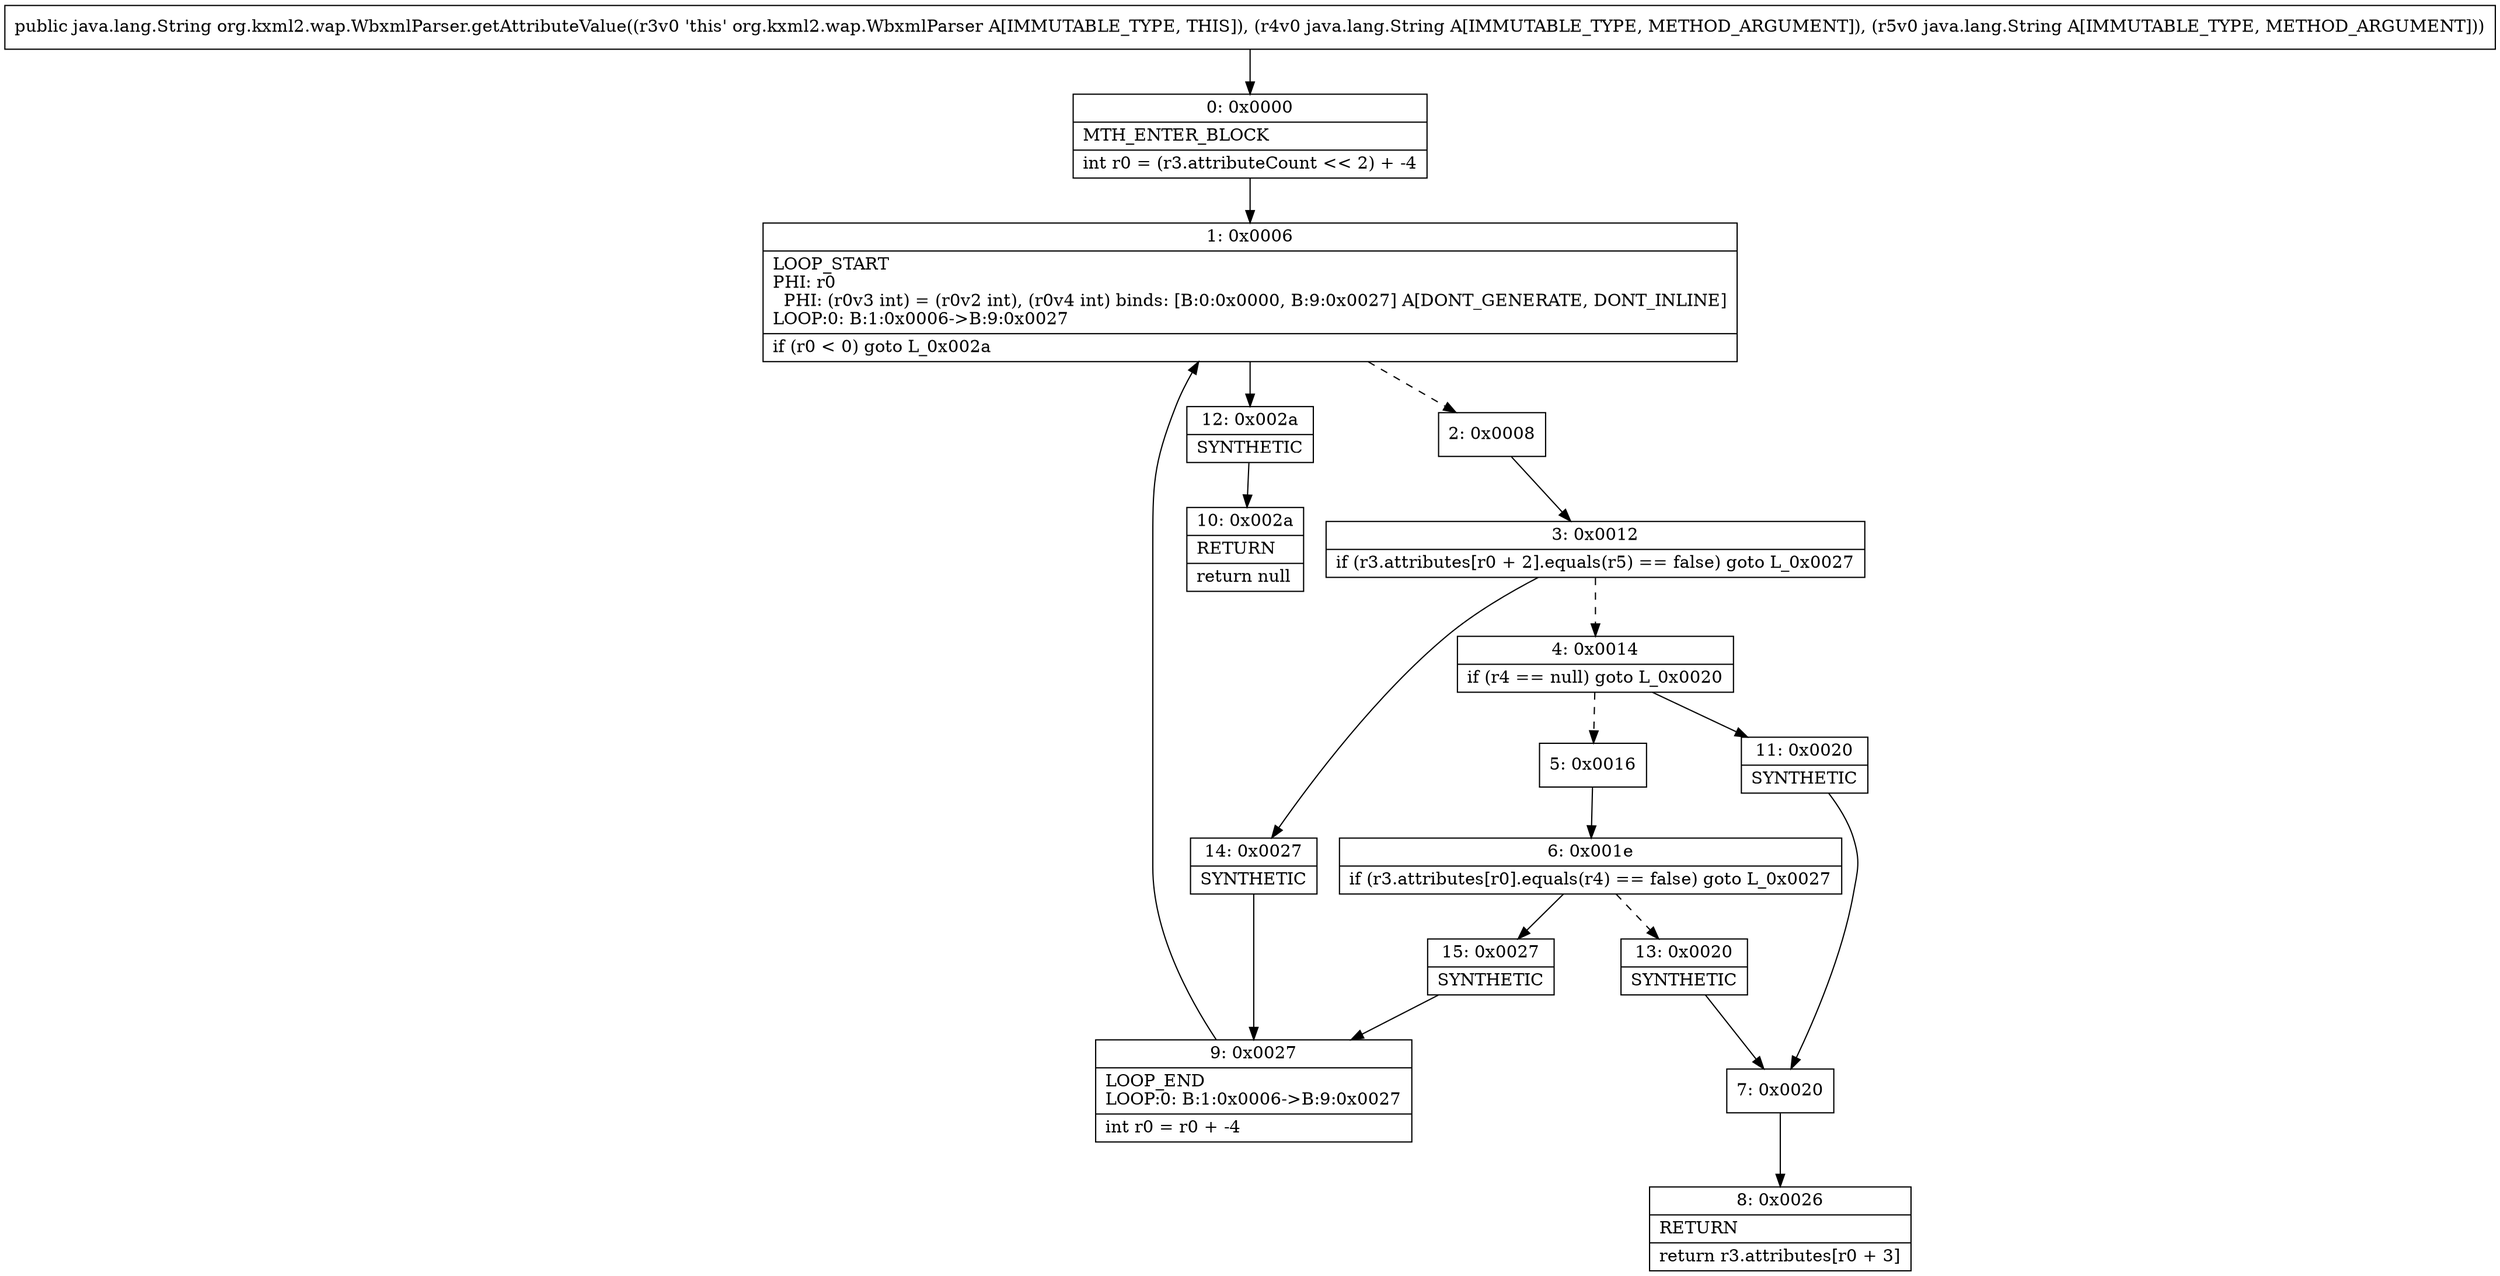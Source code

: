 digraph "CFG fororg.kxml2.wap.WbxmlParser.getAttributeValue(Ljava\/lang\/String;Ljava\/lang\/String;)Ljava\/lang\/String;" {
Node_0 [shape=record,label="{0\:\ 0x0000|MTH_ENTER_BLOCK\l|int r0 = (r3.attributeCount \<\< 2) + \-4\l}"];
Node_1 [shape=record,label="{1\:\ 0x0006|LOOP_START\lPHI: r0 \l  PHI: (r0v3 int) = (r0v2 int), (r0v4 int) binds: [B:0:0x0000, B:9:0x0027] A[DONT_GENERATE, DONT_INLINE]\lLOOP:0: B:1:0x0006\-\>B:9:0x0027\l|if (r0 \< 0) goto L_0x002a\l}"];
Node_2 [shape=record,label="{2\:\ 0x0008}"];
Node_3 [shape=record,label="{3\:\ 0x0012|if (r3.attributes[r0 + 2].equals(r5) == false) goto L_0x0027\l}"];
Node_4 [shape=record,label="{4\:\ 0x0014|if (r4 == null) goto L_0x0020\l}"];
Node_5 [shape=record,label="{5\:\ 0x0016}"];
Node_6 [shape=record,label="{6\:\ 0x001e|if (r3.attributes[r0].equals(r4) == false) goto L_0x0027\l}"];
Node_7 [shape=record,label="{7\:\ 0x0020}"];
Node_8 [shape=record,label="{8\:\ 0x0026|RETURN\l|return r3.attributes[r0 + 3]\l}"];
Node_9 [shape=record,label="{9\:\ 0x0027|LOOP_END\lLOOP:0: B:1:0x0006\-\>B:9:0x0027\l|int r0 = r0 + \-4\l}"];
Node_10 [shape=record,label="{10\:\ 0x002a|RETURN\l|return null\l}"];
Node_11 [shape=record,label="{11\:\ 0x0020|SYNTHETIC\l}"];
Node_12 [shape=record,label="{12\:\ 0x002a|SYNTHETIC\l}"];
Node_13 [shape=record,label="{13\:\ 0x0020|SYNTHETIC\l}"];
Node_14 [shape=record,label="{14\:\ 0x0027|SYNTHETIC\l}"];
Node_15 [shape=record,label="{15\:\ 0x0027|SYNTHETIC\l}"];
MethodNode[shape=record,label="{public java.lang.String org.kxml2.wap.WbxmlParser.getAttributeValue((r3v0 'this' org.kxml2.wap.WbxmlParser A[IMMUTABLE_TYPE, THIS]), (r4v0 java.lang.String A[IMMUTABLE_TYPE, METHOD_ARGUMENT]), (r5v0 java.lang.String A[IMMUTABLE_TYPE, METHOD_ARGUMENT])) }"];
MethodNode -> Node_0;
Node_0 -> Node_1;
Node_1 -> Node_2[style=dashed];
Node_1 -> Node_12;
Node_2 -> Node_3;
Node_3 -> Node_4[style=dashed];
Node_3 -> Node_14;
Node_4 -> Node_5[style=dashed];
Node_4 -> Node_11;
Node_5 -> Node_6;
Node_6 -> Node_13[style=dashed];
Node_6 -> Node_15;
Node_7 -> Node_8;
Node_9 -> Node_1;
Node_11 -> Node_7;
Node_12 -> Node_10;
Node_13 -> Node_7;
Node_14 -> Node_9;
Node_15 -> Node_9;
}

